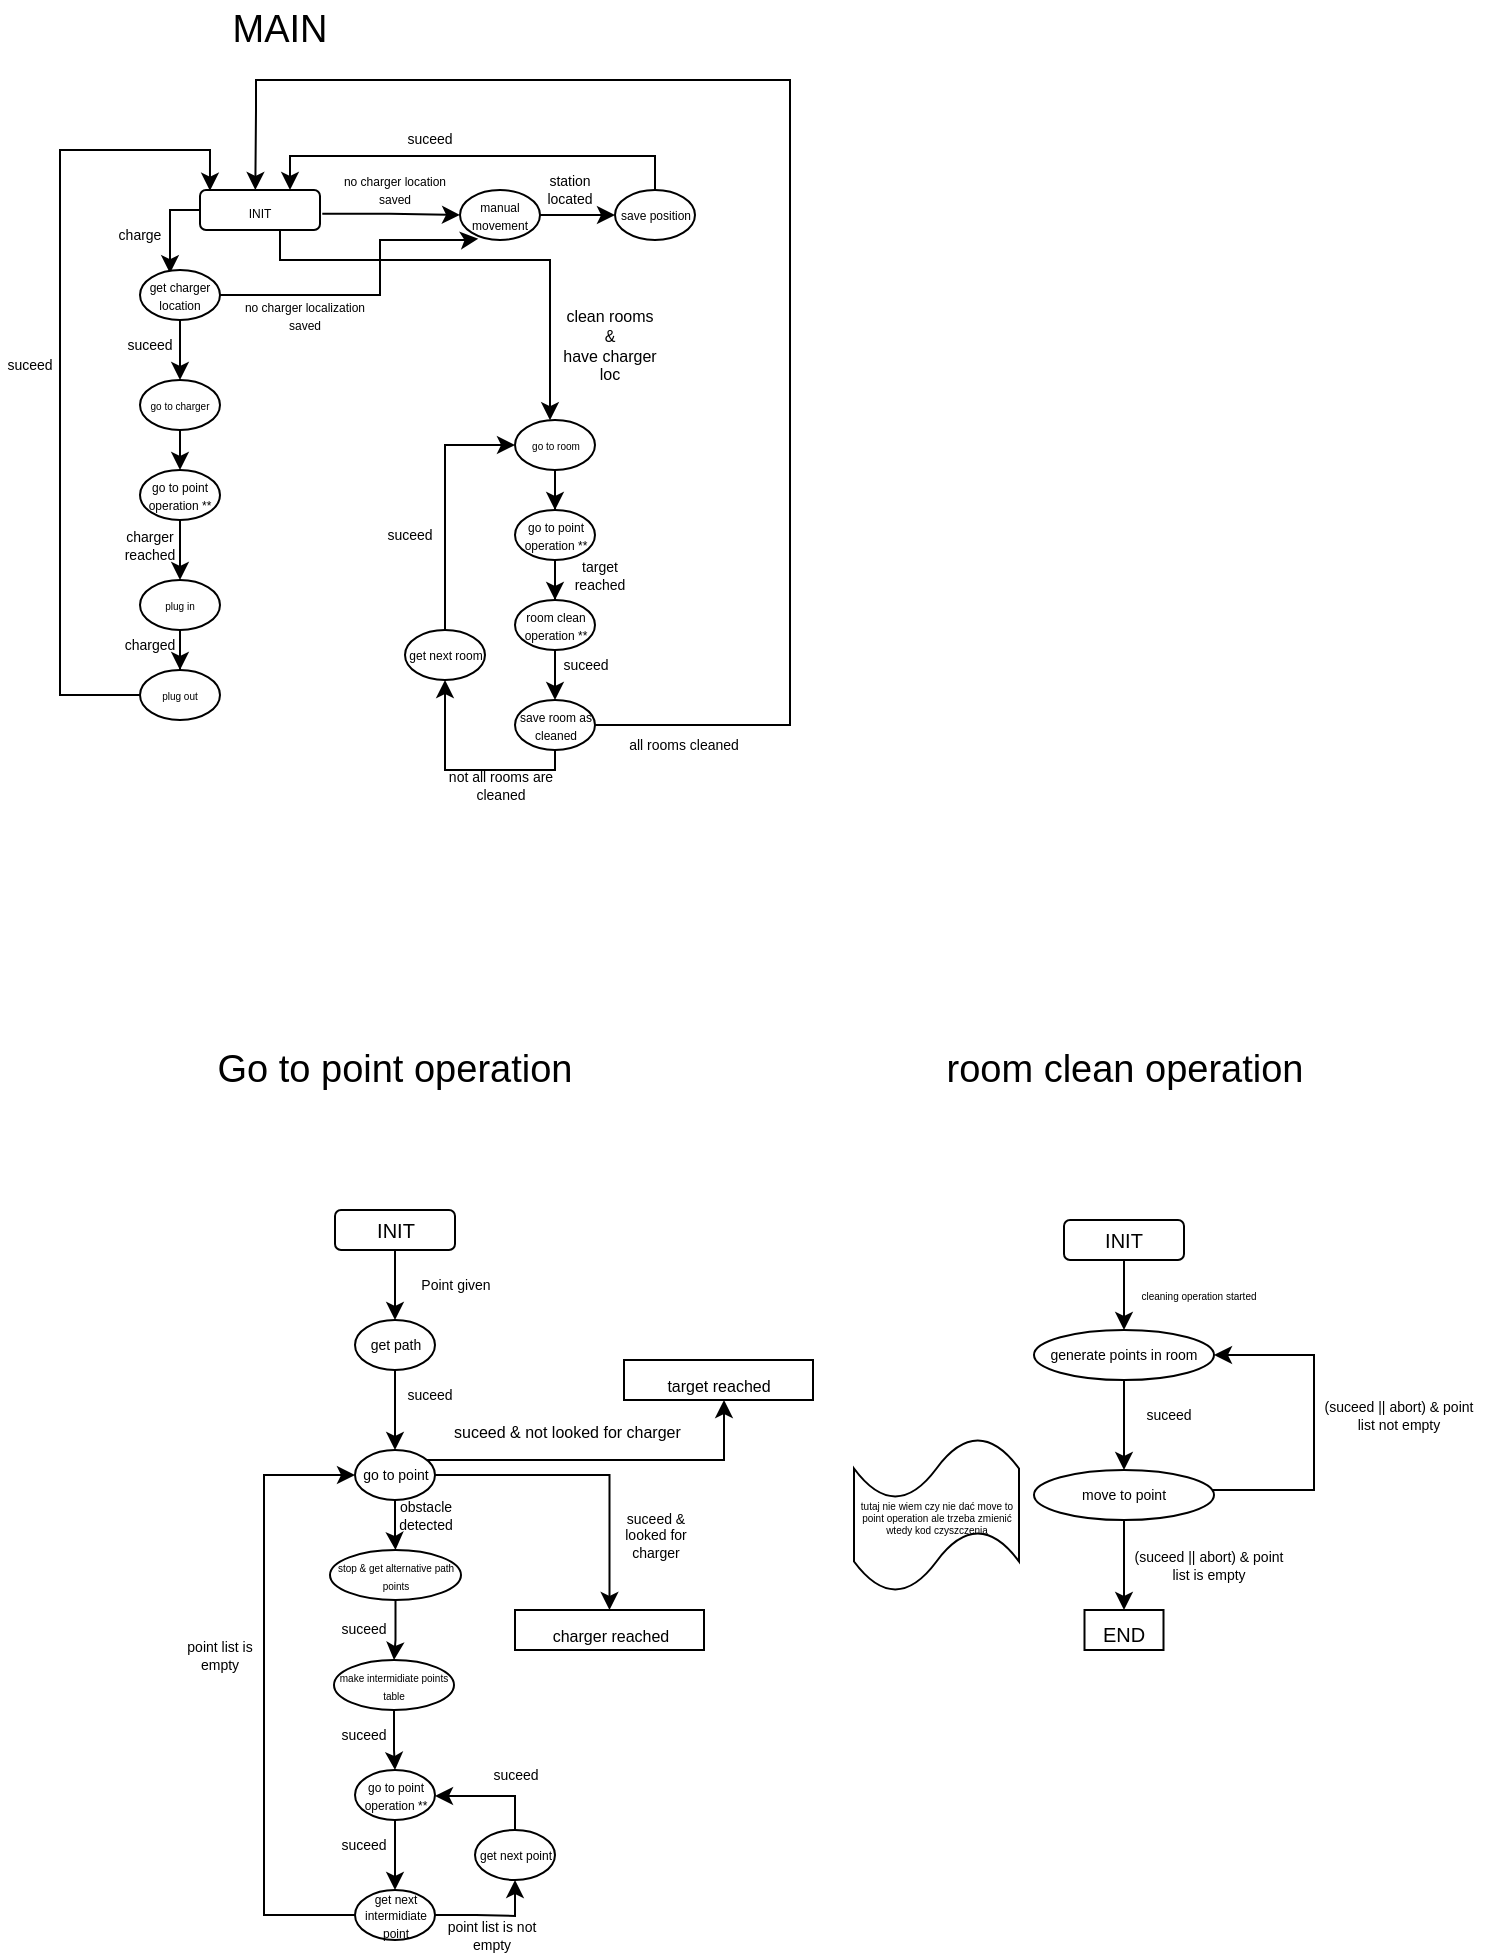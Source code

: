 <mxfile version="19.0.0" type="github">
  <diagram id="uxtKMf21eRbsi_KwySVA" name="Page-1">
    <mxGraphModel dx="395" dy="228" grid="1" gridSize="5" guides="1" tooltips="1" connect="1" arrows="1" fold="1" page="1" pageScale="1" pageWidth="827" pageHeight="1169" math="0" shadow="0">
      <root>
        <mxCell id="0" />
        <mxCell id="1" parent="0" />
        <mxCell id="Do-2jzCsswZucwtNu8jR-17" style="edgeStyle=orthogonalEdgeStyle;rounded=0;orthogonalLoop=1;jettySize=auto;html=1;entryX=0.375;entryY=0.064;entryDx=0;entryDy=0;fontSize=7;entryPerimeter=0;" parent="1" source="Do-2jzCsswZucwtNu8jR-1" target="Do-2jzCsswZucwtNu8jR-3" edge="1">
          <mxGeometry relative="1" as="geometry">
            <Array as="points">
              <mxPoint x="103" y="115" />
            </Array>
          </mxGeometry>
        </mxCell>
        <mxCell id="Do-2jzCsswZucwtNu8jR-24" style="edgeStyle=orthogonalEdgeStyle;rounded=0;orthogonalLoop=1;jettySize=auto;html=1;fontSize=5;exitX=1.019;exitY=0.594;exitDx=0;exitDy=0;exitPerimeter=0;" parent="1" source="Do-2jzCsswZucwtNu8jR-1" target="Do-2jzCsswZucwtNu8jR-9" edge="1">
          <mxGeometry relative="1" as="geometry">
            <mxPoint x="225.5" y="117.5" as="sourcePoint" />
          </mxGeometry>
        </mxCell>
        <mxCell id="Do-2jzCsswZucwtNu8jR-28" style="edgeStyle=orthogonalEdgeStyle;rounded=0;orthogonalLoop=1;jettySize=auto;html=1;fontSize=5;" parent="1" source="Do-2jzCsswZucwtNu8jR-1" target="Do-2jzCsswZucwtNu8jR-14" edge="1">
          <mxGeometry relative="1" as="geometry">
            <Array as="points">
              <mxPoint x="158" y="140" />
              <mxPoint x="293" y="140" />
            </Array>
          </mxGeometry>
        </mxCell>
        <mxCell id="Do-2jzCsswZucwtNu8jR-1" value="&lt;font style=&quot;font-size: 6px;&quot;&gt;INIT&lt;/font&gt;" style="rounded=1;whiteSpace=wrap;html=1;" parent="1" vertex="1">
          <mxGeometry x="118" y="105" width="60" height="20" as="geometry" />
        </mxCell>
        <mxCell id="Do-2jzCsswZucwtNu8jR-19" style="edgeStyle=orthogonalEdgeStyle;rounded=0;orthogonalLoop=1;jettySize=auto;html=1;fontSize=5;" parent="1" source="Do-2jzCsswZucwtNu8jR-3" target="Do-2jzCsswZucwtNu8jR-7" edge="1">
          <mxGeometry relative="1" as="geometry">
            <Array as="points">
              <mxPoint x="108" y="180" />
              <mxPoint x="108" y="180" />
            </Array>
          </mxGeometry>
        </mxCell>
        <mxCell id="MTLXHmxA1OsBjIj6GVYz-12" style="edgeStyle=orthogonalEdgeStyle;rounded=0;orthogonalLoop=1;jettySize=auto;html=1;entryX=0.229;entryY=0.976;entryDx=0;entryDy=0;entryPerimeter=0;fontSize=6;" parent="1" source="Do-2jzCsswZucwtNu8jR-3" target="Do-2jzCsswZucwtNu8jR-9" edge="1">
          <mxGeometry relative="1" as="geometry">
            <Array as="points">
              <mxPoint x="208" y="158" />
              <mxPoint x="208" y="130" />
              <mxPoint x="251" y="130" />
            </Array>
          </mxGeometry>
        </mxCell>
        <mxCell id="Do-2jzCsswZucwtNu8jR-3" value="&lt;font style=&quot;font-size: 6px;&quot;&gt;get charger location&lt;br&gt;&lt;/font&gt;" style="ellipse;whiteSpace=wrap;html=1;fontSize=7;" parent="1" vertex="1">
          <mxGeometry x="88" y="145" width="40" height="25" as="geometry" />
        </mxCell>
        <mxCell id="Do-2jzCsswZucwtNu8jR-23" style="edgeStyle=orthogonalEdgeStyle;rounded=0;orthogonalLoop=1;jettySize=auto;html=1;entryX=0.083;entryY=0.017;entryDx=0;entryDy=0;fontSize=5;entryPerimeter=0;" parent="1" source="Do-2jzCsswZucwtNu8jR-4" target="Do-2jzCsswZucwtNu8jR-1" edge="1">
          <mxGeometry relative="1" as="geometry">
            <Array as="points">
              <mxPoint x="48" y="358" />
              <mxPoint x="48" y="85" />
              <mxPoint x="123" y="85" />
            </Array>
          </mxGeometry>
        </mxCell>
        <mxCell id="Do-2jzCsswZucwtNu8jR-4" value="&lt;font style=&quot;font-size: 5px;&quot;&gt;plug out&lt;/font&gt;" style="ellipse;whiteSpace=wrap;html=1;fontSize=7;" parent="1" vertex="1">
          <mxGeometry x="88" y="345" width="40" height="25" as="geometry" />
        </mxCell>
        <mxCell id="Do-2jzCsswZucwtNu8jR-22" style="edgeStyle=orthogonalEdgeStyle;rounded=0;orthogonalLoop=1;jettySize=auto;html=1;entryX=0.5;entryY=0;entryDx=0;entryDy=0;fontSize=5;" parent="1" source="Do-2jzCsswZucwtNu8jR-5" target="Do-2jzCsswZucwtNu8jR-4" edge="1">
          <mxGeometry relative="1" as="geometry" />
        </mxCell>
        <mxCell id="Do-2jzCsswZucwtNu8jR-5" value="&lt;font style=&quot;font-size: 5px;&quot;&gt;plug in&lt;/font&gt;" style="ellipse;whiteSpace=wrap;html=1;fontSize=7;" parent="1" vertex="1">
          <mxGeometry x="88" y="300" width="40" height="25" as="geometry" />
        </mxCell>
        <mxCell id="Do-2jzCsswZucwtNu8jR-21" style="edgeStyle=orthogonalEdgeStyle;rounded=0;orthogonalLoop=1;jettySize=auto;html=1;fontSize=5;" parent="1" source="Do-2jzCsswZucwtNu8jR-6" target="Do-2jzCsswZucwtNu8jR-5" edge="1">
          <mxGeometry relative="1" as="geometry" />
        </mxCell>
        <mxCell id="Do-2jzCsswZucwtNu8jR-6" value="&lt;font style=&quot;font-size: 6px;&quot;&gt;go to point operation **&lt;/font&gt;" style="ellipse;whiteSpace=wrap;html=1;fontSize=7;" parent="1" vertex="1">
          <mxGeometry x="88" y="245" width="40" height="25" as="geometry" />
        </mxCell>
        <mxCell id="Do-2jzCsswZucwtNu8jR-20" style="edgeStyle=orthogonalEdgeStyle;rounded=0;orthogonalLoop=1;jettySize=auto;html=1;fontSize=5;" parent="1" source="Do-2jzCsswZucwtNu8jR-7" target="Do-2jzCsswZucwtNu8jR-6" edge="1">
          <mxGeometry relative="1" as="geometry">
            <Array as="points">
              <mxPoint x="108" y="235" />
              <mxPoint x="108" y="235" />
            </Array>
          </mxGeometry>
        </mxCell>
        <mxCell id="Do-2jzCsswZucwtNu8jR-7" value="&lt;font style=&quot;font-size: 5px;&quot;&gt;go to charger&lt;/font&gt;" style="ellipse;whiteSpace=wrap;html=1;fontSize=7;" parent="1" vertex="1">
          <mxGeometry x="88" y="200" width="40" height="25" as="geometry" />
        </mxCell>
        <mxCell id="Do-2jzCsswZucwtNu8jR-26" style="edgeStyle=orthogonalEdgeStyle;rounded=0;orthogonalLoop=1;jettySize=auto;html=1;fontSize=5;" parent="1" source="Do-2jzCsswZucwtNu8jR-8" target="Do-2jzCsswZucwtNu8jR-1" edge="1">
          <mxGeometry relative="1" as="geometry">
            <Array as="points">
              <mxPoint x="346" y="88" />
              <mxPoint x="163" y="88" />
            </Array>
            <mxPoint x="218" y="107.5" as="targetPoint" />
          </mxGeometry>
        </mxCell>
        <mxCell id="Do-2jzCsswZucwtNu8jR-8" value="&lt;font style=&quot;font-size: 6px;&quot;&gt;save position&lt;/font&gt;" style="ellipse;whiteSpace=wrap;html=1;fontSize=7;" parent="1" vertex="1">
          <mxGeometry x="325.5" y="105" width="40" height="25" as="geometry" />
        </mxCell>
        <mxCell id="Do-2jzCsswZucwtNu8jR-25" style="edgeStyle=orthogonalEdgeStyle;rounded=0;orthogonalLoop=1;jettySize=auto;html=1;entryX=0;entryY=0.5;entryDx=0;entryDy=0;fontSize=5;" parent="1" source="Do-2jzCsswZucwtNu8jR-9" target="Do-2jzCsswZucwtNu8jR-8" edge="1">
          <mxGeometry relative="1" as="geometry">
            <Array as="points">
              <mxPoint x="310.5" y="117.5" />
              <mxPoint x="310.5" y="117.5" />
            </Array>
          </mxGeometry>
        </mxCell>
        <mxCell id="Do-2jzCsswZucwtNu8jR-9" value="&lt;font style=&quot;font-size: 6px;&quot;&gt;manual movement&lt;/font&gt;" style="ellipse;whiteSpace=wrap;html=1;fontSize=7;" parent="1" vertex="1">
          <mxGeometry x="248" y="105" width="40" height="25" as="geometry" />
        </mxCell>
        <mxCell id="Do-2jzCsswZucwtNu8jR-33" style="edgeStyle=orthogonalEdgeStyle;rounded=0;orthogonalLoop=1;jettySize=auto;html=1;entryX=0;entryY=0.5;entryDx=0;entryDy=0;fontSize=5;" parent="1" source="Do-2jzCsswZucwtNu8jR-10" target="Do-2jzCsswZucwtNu8jR-14" edge="1">
          <mxGeometry relative="1" as="geometry">
            <Array as="points">
              <mxPoint x="240.5" y="233" />
            </Array>
          </mxGeometry>
        </mxCell>
        <mxCell id="Do-2jzCsswZucwtNu8jR-10" value="&lt;font style=&quot;font-size: 6px;&quot;&gt;get next room&lt;/font&gt;" style="ellipse;whiteSpace=wrap;html=1;fontSize=7;" parent="1" vertex="1">
          <mxGeometry x="220.5" y="325" width="40" height="25" as="geometry" />
        </mxCell>
        <mxCell id="Do-2jzCsswZucwtNu8jR-32" style="edgeStyle=orthogonalEdgeStyle;rounded=0;orthogonalLoop=1;jettySize=auto;html=1;fontSize=5;" parent="1" source="Do-2jzCsswZucwtNu8jR-11" target="Do-2jzCsswZucwtNu8jR-10" edge="1">
          <mxGeometry relative="1" as="geometry">
            <Array as="points">
              <mxPoint x="295.5" y="395" />
              <mxPoint x="240.5" y="395" />
            </Array>
          </mxGeometry>
        </mxCell>
        <mxCell id="MTLXHmxA1OsBjIj6GVYz-20" style="edgeStyle=orthogonalEdgeStyle;rounded=0;orthogonalLoop=1;jettySize=auto;html=1;fontSize=5;entryX=0.461;entryY=0;entryDx=0;entryDy=0;entryPerimeter=0;" parent="1" source="Do-2jzCsswZucwtNu8jR-11" target="Do-2jzCsswZucwtNu8jR-1" edge="1">
          <mxGeometry relative="1" as="geometry">
            <mxPoint x="198" y="65" as="targetPoint" />
            <Array as="points">
              <mxPoint x="413" y="373" />
              <mxPoint x="413" y="50" />
              <mxPoint x="146" y="50" />
              <mxPoint x="146" y="65" />
            </Array>
          </mxGeometry>
        </mxCell>
        <mxCell id="Do-2jzCsswZucwtNu8jR-11" value="&lt;font style=&quot;font-size: 6px;&quot;&gt;save room as cleaned&lt;/font&gt;" style="ellipse;whiteSpace=wrap;html=1;fontSize=7;" parent="1" vertex="1">
          <mxGeometry x="275.5" y="360" width="40" height="25" as="geometry" />
        </mxCell>
        <mxCell id="Do-2jzCsswZucwtNu8jR-31" style="edgeStyle=orthogonalEdgeStyle;rounded=0;orthogonalLoop=1;jettySize=auto;html=1;entryX=0.5;entryY=0;entryDx=0;entryDy=0;fontSize=5;" parent="1" source="Do-2jzCsswZucwtNu8jR-12" target="Do-2jzCsswZucwtNu8jR-11" edge="1">
          <mxGeometry relative="1" as="geometry" />
        </mxCell>
        <mxCell id="Do-2jzCsswZucwtNu8jR-12" value="&lt;font style=&quot;font-size: 6px;&quot;&gt;room clean operation **&lt;/font&gt;" style="ellipse;whiteSpace=wrap;html=1;fontSize=7;" parent="1" vertex="1">
          <mxGeometry x="275.5" y="310" width="40" height="25" as="geometry" />
        </mxCell>
        <mxCell id="Do-2jzCsswZucwtNu8jR-30" style="edgeStyle=orthogonalEdgeStyle;rounded=0;orthogonalLoop=1;jettySize=auto;html=1;entryX=0.5;entryY=0;entryDx=0;entryDy=0;fontSize=5;" parent="1" source="Do-2jzCsswZucwtNu8jR-13" target="Do-2jzCsswZucwtNu8jR-12" edge="1">
          <mxGeometry relative="1" as="geometry" />
        </mxCell>
        <mxCell id="Do-2jzCsswZucwtNu8jR-13" value="&lt;font style=&quot;font-size: 6px;&quot;&gt;go to point operation **&lt;/font&gt;" style="ellipse;whiteSpace=wrap;html=1;fontSize=7;" parent="1" vertex="1">
          <mxGeometry x="275.5" y="265" width="40" height="25" as="geometry" />
        </mxCell>
        <mxCell id="Do-2jzCsswZucwtNu8jR-29" style="edgeStyle=orthogonalEdgeStyle;rounded=0;orthogonalLoop=1;jettySize=auto;html=1;fontSize=5;" parent="1" source="Do-2jzCsswZucwtNu8jR-14" target="Do-2jzCsswZucwtNu8jR-13" edge="1">
          <mxGeometry relative="1" as="geometry" />
        </mxCell>
        <mxCell id="Do-2jzCsswZucwtNu8jR-14" value="&lt;font style=&quot;font-size: 5px;&quot;&gt;go to room&lt;/font&gt;" style="ellipse;whiteSpace=wrap;html=1;fontSize=7;" parent="1" vertex="1">
          <mxGeometry x="275.5" y="220" width="40" height="25" as="geometry" />
        </mxCell>
        <mxCell id="Do-2jzCsswZucwtNu8jR-18" value="charge" style="text;html=1;strokeColor=none;fillColor=none;align=center;verticalAlign=middle;whiteSpace=wrap;rounded=0;fontSize=7;" parent="1" vertex="1">
          <mxGeometry x="73" y="120" width="30" height="15" as="geometry" />
        </mxCell>
        <mxCell id="MTLXHmxA1OsBjIj6GVYz-3" value="&lt;font style=&quot;font-size: 19px;&quot;&gt;MAIN&lt;/font&gt;" style="text;html=1;strokeColor=none;fillColor=none;align=center;verticalAlign=middle;whiteSpace=wrap;rounded=0;fontSize=6;" parent="1" vertex="1">
          <mxGeometry x="128" y="10" width="60" height="30" as="geometry" />
        </mxCell>
        <mxCell id="MTLXHmxA1OsBjIj6GVYz-4" value="suceed" style="text;html=1;strokeColor=none;fillColor=none;align=center;verticalAlign=middle;whiteSpace=wrap;rounded=0;fontSize=7;" parent="1" vertex="1">
          <mxGeometry x="18" y="185" width="30" height="15" as="geometry" />
        </mxCell>
        <mxCell id="MTLXHmxA1OsBjIj6GVYz-5" value="suceed" style="text;html=1;strokeColor=none;fillColor=none;align=center;verticalAlign=middle;whiteSpace=wrap;rounded=0;fontSize=7;" parent="1" vertex="1">
          <mxGeometry x="78" y="175" width="30" height="15" as="geometry" />
        </mxCell>
        <mxCell id="MTLXHmxA1OsBjIj6GVYz-7" value="charger reached" style="text;html=1;strokeColor=none;fillColor=none;align=center;verticalAlign=middle;whiteSpace=wrap;rounded=0;fontSize=7;" parent="1" vertex="1">
          <mxGeometry x="78" y="275" width="30" height="15" as="geometry" />
        </mxCell>
        <mxCell id="MTLXHmxA1OsBjIj6GVYz-8" value="charged" style="text;html=1;strokeColor=none;fillColor=none;align=center;verticalAlign=middle;whiteSpace=wrap;rounded=0;fontSize=7;" parent="1" vertex="1">
          <mxGeometry x="78" y="325" width="30" height="15" as="geometry" />
        </mxCell>
        <mxCell id="MTLXHmxA1OsBjIj6GVYz-9" value="&lt;font style=&quot;font-size: 6px;&quot;&gt;no charger location saved&lt;/font&gt;" style="text;html=1;strokeColor=none;fillColor=none;align=center;verticalAlign=middle;whiteSpace=wrap;rounded=0;fontSize=7;" parent="1" vertex="1">
          <mxGeometry x="183" y="97.5" width="65" height="15" as="geometry" />
        </mxCell>
        <mxCell id="MTLXHmxA1OsBjIj6GVYz-10" value="station located" style="text;html=1;strokeColor=none;fillColor=none;align=center;verticalAlign=middle;whiteSpace=wrap;rounded=0;fontSize=7;" parent="1" vertex="1">
          <mxGeometry x="288" y="97.5" width="30" height="15" as="geometry" />
        </mxCell>
        <mxCell id="MTLXHmxA1OsBjIj6GVYz-11" value="suceed" style="text;html=1;strokeColor=none;fillColor=none;align=center;verticalAlign=middle;whiteSpace=wrap;rounded=0;fontSize=7;" parent="1" vertex="1">
          <mxGeometry x="218" y="70" width="30" height="20" as="geometry" />
        </mxCell>
        <mxCell id="MTLXHmxA1OsBjIj6GVYz-13" value="&lt;font style=&quot;font-size: 6px;&quot;&gt;no charger localization saved&lt;/font&gt;" style="text;html=1;strokeColor=none;fillColor=none;align=center;verticalAlign=middle;whiteSpace=wrap;rounded=0;fontSize=7;" parent="1" vertex="1">
          <mxGeometry x="138" y="160" width="65" height="15" as="geometry" />
        </mxCell>
        <mxCell id="MTLXHmxA1OsBjIj6GVYz-14" value="&lt;div style=&quot;font-size: 8px;&quot;&gt;&lt;font style=&quot;font-size: 8px;&quot;&gt;clean rooms &lt;br&gt;&lt;/font&gt;&lt;/div&gt;&lt;div style=&quot;font-size: 8px;&quot;&gt;&lt;font style=&quot;font-size: 8px;&quot;&gt;&amp;amp; &lt;br&gt;&lt;/font&gt;&lt;/div&gt;&lt;div style=&quot;font-size: 8px;&quot;&gt;&lt;font style=&quot;font-size: 8px;&quot;&gt;have charger loc&lt;/font&gt;&lt;/div&gt;" style="text;html=1;strokeColor=none;fillColor=none;align=center;verticalAlign=middle;whiteSpace=wrap;rounded=0;fontSize=7;" parent="1" vertex="1">
          <mxGeometry x="293" y="175" width="60" height="15" as="geometry" />
        </mxCell>
        <mxCell id="MTLXHmxA1OsBjIj6GVYz-16" value="target reached" style="text;html=1;strokeColor=none;fillColor=none;align=center;verticalAlign=middle;whiteSpace=wrap;rounded=0;fontSize=7;" parent="1" vertex="1">
          <mxGeometry x="303" y="290" width="30" height="15" as="geometry" />
        </mxCell>
        <mxCell id="MTLXHmxA1OsBjIj6GVYz-17" value="suceed" style="text;html=1;strokeColor=none;fillColor=none;align=center;verticalAlign=middle;whiteSpace=wrap;rounded=0;fontSize=7;" parent="1" vertex="1">
          <mxGeometry x="295.5" y="335" width="30" height="15" as="geometry" />
        </mxCell>
        <mxCell id="MTLXHmxA1OsBjIj6GVYz-18" value="not all rooms are cleaned" style="text;html=1;strokeColor=none;fillColor=none;align=center;verticalAlign=middle;whiteSpace=wrap;rounded=0;fontSize=7;" parent="1" vertex="1">
          <mxGeometry x="235.5" y="395" width="65" height="15" as="geometry" />
        </mxCell>
        <mxCell id="MTLXHmxA1OsBjIj6GVYz-19" value="suceed" style="text;html=1;strokeColor=none;fillColor=none;align=center;verticalAlign=middle;whiteSpace=wrap;rounded=0;fontSize=7;" parent="1" vertex="1">
          <mxGeometry x="208" y="270" width="30" height="15" as="geometry" />
        </mxCell>
        <mxCell id="MTLXHmxA1OsBjIj6GVYz-21" value="all rooms cleaned" style="text;html=1;strokeColor=none;fillColor=none;align=center;verticalAlign=middle;whiteSpace=wrap;rounded=0;fontSize=7;" parent="1" vertex="1">
          <mxGeometry x="325.5" y="375" width="67.5" height="15" as="geometry" />
        </mxCell>
        <mxCell id="MTLXHmxA1OsBjIj6GVYz-23" value="&lt;font style=&quot;font-size: 19px;&quot;&gt;Go to point operation&lt;/font&gt;" style="text;html=1;strokeColor=none;fillColor=none;align=center;verticalAlign=middle;whiteSpace=wrap;rounded=0;fontSize=6;" parent="1" vertex="1">
          <mxGeometry x="98" y="530" width="235" height="30" as="geometry" />
        </mxCell>
        <mxCell id="MTLXHmxA1OsBjIj6GVYz-27" style="edgeStyle=orthogonalEdgeStyle;rounded=0;orthogonalLoop=1;jettySize=auto;html=1;fontSize=19;" parent="1" source="MTLXHmxA1OsBjIj6GVYz-24" target="MTLXHmxA1OsBjIj6GVYz-25" edge="1">
          <mxGeometry relative="1" as="geometry" />
        </mxCell>
        <mxCell id="MTLXHmxA1OsBjIj6GVYz-24" value="&lt;font style=&quot;font-size: 10px;&quot;&gt;INIT&lt;/font&gt;" style="rounded=1;whiteSpace=wrap;html=1;" parent="1" vertex="1">
          <mxGeometry x="185.5" y="615" width="60" height="20" as="geometry" />
        </mxCell>
        <mxCell id="MTLXHmxA1OsBjIj6GVYz-31" style="edgeStyle=orthogonalEdgeStyle;rounded=0;orthogonalLoop=1;jettySize=auto;html=1;fontSize=10;" parent="1" source="MTLXHmxA1OsBjIj6GVYz-25" target="MTLXHmxA1OsBjIj6GVYz-28" edge="1">
          <mxGeometry relative="1" as="geometry" />
        </mxCell>
        <mxCell id="MTLXHmxA1OsBjIj6GVYz-25" value="get path" style="ellipse;whiteSpace=wrap;html=1;fontSize=7;" parent="1" vertex="1">
          <mxGeometry x="195.5" y="670" width="40" height="25" as="geometry" />
        </mxCell>
        <mxCell id="MTLXHmxA1OsBjIj6GVYz-26" value="Point given" style="text;html=1;strokeColor=none;fillColor=none;align=center;verticalAlign=middle;whiteSpace=wrap;rounded=0;fontSize=7;" parent="1" vertex="1">
          <mxGeometry x="220.5" y="645" width="49.5" height="15" as="geometry" />
        </mxCell>
        <mxCell id="MTLXHmxA1OsBjIj6GVYz-33" style="edgeStyle=orthogonalEdgeStyle;rounded=0;orthogonalLoop=1;jettySize=auto;html=1;fontSize=10;" parent="1" source="MTLXHmxA1OsBjIj6GVYz-28" target="MTLXHmxA1OsBjIj6GVYz-30" edge="1">
          <mxGeometry relative="1" as="geometry" />
        </mxCell>
        <mxCell id="MTLXHmxA1OsBjIj6GVYz-39" style="edgeStyle=orthogonalEdgeStyle;rounded=0;orthogonalLoop=1;jettySize=auto;html=1;fontSize=5;" parent="1" source="MTLXHmxA1OsBjIj6GVYz-28" target="MTLXHmxA1OsBjIj6GVYz-35" edge="1">
          <mxGeometry relative="1" as="geometry" />
        </mxCell>
        <mxCell id="tLh-aIWEUcU_Bz9dCP1N-2" style="edgeStyle=orthogonalEdgeStyle;rounded=0;orthogonalLoop=1;jettySize=auto;html=1;fontSize=8;" edge="1" parent="1" source="MTLXHmxA1OsBjIj6GVYz-28" target="tLh-aIWEUcU_Bz9dCP1N-1">
          <mxGeometry relative="1" as="geometry">
            <Array as="points">
              <mxPoint x="380" y="740" />
            </Array>
          </mxGeometry>
        </mxCell>
        <mxCell id="MTLXHmxA1OsBjIj6GVYz-28" value="go to point" style="ellipse;whiteSpace=wrap;html=1;fontSize=7;" parent="1" vertex="1">
          <mxGeometry x="195.5" y="735" width="40" height="25" as="geometry" />
        </mxCell>
        <mxCell id="MTLXHmxA1OsBjIj6GVYz-30" value="&lt;font style=&quot;font-size: 8px;&quot;&gt;&lt;font style=&quot;font-size: 8px;&quot;&gt;charger reached&lt;/font&gt;&lt;br&gt;&lt;/font&gt;" style="rounded=0;whiteSpace=wrap;html=1;fontSize=19;" parent="1" vertex="1">
          <mxGeometry x="275.5" y="815" width="94.5" height="20" as="geometry" />
        </mxCell>
        <mxCell id="MTLXHmxA1OsBjIj6GVYz-32" value="suceed" style="text;html=1;strokeColor=none;fillColor=none;align=center;verticalAlign=middle;whiteSpace=wrap;rounded=0;fontSize=7;" parent="1" vertex="1">
          <mxGeometry x="208" y="700" width="49.5" height="15" as="geometry" />
        </mxCell>
        <mxCell id="MTLXHmxA1OsBjIj6GVYz-34" value="suceed &amp;amp; looked for charger " style="text;html=1;strokeColor=none;fillColor=none;align=center;verticalAlign=middle;whiteSpace=wrap;rounded=0;fontSize=7;" parent="1" vertex="1">
          <mxGeometry x="320.75" y="770" width="49.5" height="15" as="geometry" />
        </mxCell>
        <mxCell id="MTLXHmxA1OsBjIj6GVYz-40" style="edgeStyle=orthogonalEdgeStyle;rounded=0;orthogonalLoop=1;jettySize=auto;html=1;entryX=0.5;entryY=0;entryDx=0;entryDy=0;fontSize=5;" parent="1" source="MTLXHmxA1OsBjIj6GVYz-35" target="MTLXHmxA1OsBjIj6GVYz-36" edge="1">
          <mxGeometry relative="1" as="geometry" />
        </mxCell>
        <mxCell id="MTLXHmxA1OsBjIj6GVYz-35" value="&lt;font style=&quot;font-size: 5px;&quot;&gt;stop &amp;amp; get alternative path points&lt;/font&gt;" style="ellipse;whiteSpace=wrap;html=1;fontSize=7;" parent="1" vertex="1">
          <mxGeometry x="183" y="785" width="65.5" height="25" as="geometry" />
        </mxCell>
        <mxCell id="MTLXHmxA1OsBjIj6GVYz-41" style="edgeStyle=orthogonalEdgeStyle;rounded=0;orthogonalLoop=1;jettySize=auto;html=1;entryX=0.5;entryY=0;entryDx=0;entryDy=0;fontSize=5;" parent="1" source="MTLXHmxA1OsBjIj6GVYz-36" target="MTLXHmxA1OsBjIj6GVYz-37" edge="1">
          <mxGeometry relative="1" as="geometry" />
        </mxCell>
        <mxCell id="MTLXHmxA1OsBjIj6GVYz-36" value="&lt;font style=&quot;font-size: 5px;&quot;&gt;make intermidiate points table&lt;/font&gt;" style="ellipse;whiteSpace=wrap;html=1;fontSize=7;" parent="1" vertex="1">
          <mxGeometry x="185" y="840" width="60" height="25" as="geometry" />
        </mxCell>
        <mxCell id="MTLXHmxA1OsBjIj6GVYz-42" style="edgeStyle=orthogonalEdgeStyle;rounded=0;orthogonalLoop=1;jettySize=auto;html=1;entryX=0.5;entryY=0;entryDx=0;entryDy=0;fontSize=5;" parent="1" source="MTLXHmxA1OsBjIj6GVYz-37" target="MTLXHmxA1OsBjIj6GVYz-38" edge="1">
          <mxGeometry relative="1" as="geometry" />
        </mxCell>
        <mxCell id="MTLXHmxA1OsBjIj6GVYz-37" value="&lt;font style=&quot;font-size: 6px;&quot;&gt;go to point operation **&lt;/font&gt;" style="ellipse;whiteSpace=wrap;html=1;fontSize=7;" parent="1" vertex="1">
          <mxGeometry x="195.5" y="895" width="40" height="25" as="geometry" />
        </mxCell>
        <mxCell id="MTLXHmxA1OsBjIj6GVYz-44" style="edgeStyle=orthogonalEdgeStyle;rounded=0;orthogonalLoop=1;jettySize=auto;html=1;entryX=0.5;entryY=1;entryDx=0;entryDy=0;fontSize=6;" parent="1" source="MTLXHmxA1OsBjIj6GVYz-38" target="MTLXHmxA1OsBjIj6GVYz-43" edge="1">
          <mxGeometry relative="1" as="geometry">
            <Array as="points">
              <mxPoint x="256" y="968" />
              <mxPoint x="276" y="968" />
            </Array>
          </mxGeometry>
        </mxCell>
        <mxCell id="MTLXHmxA1OsBjIj6GVYz-46" style="edgeStyle=orthogonalEdgeStyle;rounded=0;orthogonalLoop=1;jettySize=auto;html=1;entryX=0;entryY=0.5;entryDx=0;entryDy=0;fontSize=6;" parent="1" source="MTLXHmxA1OsBjIj6GVYz-38" target="MTLXHmxA1OsBjIj6GVYz-28" edge="1">
          <mxGeometry relative="1" as="geometry">
            <Array as="points">
              <mxPoint x="150" y="967.5" />
              <mxPoint x="150" y="748" />
            </Array>
          </mxGeometry>
        </mxCell>
        <mxCell id="MTLXHmxA1OsBjIj6GVYz-38" value="&lt;font style=&quot;font-size: 6px;&quot;&gt;get next intermidiate point&lt;/font&gt;" style="ellipse;whiteSpace=wrap;html=1;fontSize=7;" parent="1" vertex="1">
          <mxGeometry x="195.5" y="955" width="40" height="25" as="geometry" />
        </mxCell>
        <mxCell id="MTLXHmxA1OsBjIj6GVYz-45" style="edgeStyle=orthogonalEdgeStyle;rounded=0;orthogonalLoop=1;jettySize=auto;html=1;entryX=1;entryY=0.5;entryDx=0;entryDy=0;fontSize=6;" parent="1" source="MTLXHmxA1OsBjIj6GVYz-43" target="MTLXHmxA1OsBjIj6GVYz-37" edge="1">
          <mxGeometry relative="1" as="geometry">
            <Array as="points">
              <mxPoint x="276" y="908" />
              <mxPoint x="236" y="908" />
            </Array>
          </mxGeometry>
        </mxCell>
        <mxCell id="MTLXHmxA1OsBjIj6GVYz-43" value="&lt;font style=&quot;font-size: 6px;&quot;&gt;get next point&lt;/font&gt;" style="ellipse;whiteSpace=wrap;html=1;fontSize=7;" parent="1" vertex="1">
          <mxGeometry x="255.5" y="925" width="40" height="25" as="geometry" />
        </mxCell>
        <mxCell id="MTLXHmxA1OsBjIj6GVYz-47" value="suceed" style="text;html=1;strokeColor=none;fillColor=none;align=center;verticalAlign=middle;whiteSpace=wrap;rounded=0;fontSize=7;" parent="1" vertex="1">
          <mxGeometry x="175" y="870" width="49.5" height="15" as="geometry" />
        </mxCell>
        <mxCell id="MTLXHmxA1OsBjIj6GVYz-48" value="suceed" style="text;html=1;strokeColor=none;fillColor=none;align=center;verticalAlign=middle;whiteSpace=wrap;rounded=0;fontSize=7;" parent="1" vertex="1">
          <mxGeometry x="175" y="817.5" width="49.5" height="15" as="geometry" />
        </mxCell>
        <mxCell id="MTLXHmxA1OsBjIj6GVYz-49" value="suceed" style="text;html=1;strokeColor=none;fillColor=none;align=center;verticalAlign=middle;whiteSpace=wrap;rounded=0;fontSize=7;" parent="1" vertex="1">
          <mxGeometry x="175" y="925" width="49.5" height="15" as="geometry" />
        </mxCell>
        <mxCell id="MTLXHmxA1OsBjIj6GVYz-50" value="point list is empty" style="text;html=1;strokeColor=none;fillColor=none;align=center;verticalAlign=middle;whiteSpace=wrap;rounded=0;fontSize=7;" parent="1" vertex="1">
          <mxGeometry x="103" y="830" width="49.5" height="15" as="geometry" />
        </mxCell>
        <mxCell id="MTLXHmxA1OsBjIj6GVYz-51" value="point list is not empty" style="text;html=1;strokeColor=none;fillColor=none;align=center;verticalAlign=middle;whiteSpace=wrap;rounded=0;fontSize=7;" parent="1" vertex="1">
          <mxGeometry x="238.5" y="970" width="49.5" height="15" as="geometry" />
        </mxCell>
        <mxCell id="MTLXHmxA1OsBjIj6GVYz-52" value="suceed" style="text;html=1;strokeColor=none;fillColor=none;align=center;verticalAlign=middle;whiteSpace=wrap;rounded=0;fontSize=7;" parent="1" vertex="1">
          <mxGeometry x="250.75" y="890" width="49.5" height="15" as="geometry" />
        </mxCell>
        <mxCell id="MTLXHmxA1OsBjIj6GVYz-53" value="obstacle detected" style="text;html=1;strokeColor=none;fillColor=none;align=center;verticalAlign=middle;whiteSpace=wrap;rounded=0;fontSize=7;" parent="1" vertex="1">
          <mxGeometry x="206" y="760" width="49.5" height="15" as="geometry" />
        </mxCell>
        <mxCell id="MTLXHmxA1OsBjIj6GVYz-54" value="&lt;font style=&quot;font-size: 19px;&quot;&gt;room clean operation&lt;/font&gt;" style="text;html=1;strokeColor=none;fillColor=none;align=center;verticalAlign=middle;whiteSpace=wrap;rounded=0;fontSize=6;" parent="1" vertex="1">
          <mxGeometry x="462.5" y="530" width="235" height="30" as="geometry" />
        </mxCell>
        <mxCell id="MTLXHmxA1OsBjIj6GVYz-58" style="edgeStyle=orthogonalEdgeStyle;rounded=0;orthogonalLoop=1;jettySize=auto;html=1;fontSize=19;" parent="1" source="MTLXHmxA1OsBjIj6GVYz-55" target="MTLXHmxA1OsBjIj6GVYz-56" edge="1">
          <mxGeometry relative="1" as="geometry" />
        </mxCell>
        <mxCell id="MTLXHmxA1OsBjIj6GVYz-55" value="&lt;font style=&quot;font-size: 10px;&quot;&gt;INIT&lt;/font&gt;" style="rounded=1;whiteSpace=wrap;html=1;" parent="1" vertex="1">
          <mxGeometry x="550" y="620" width="60" height="20" as="geometry" />
        </mxCell>
        <mxCell id="MTLXHmxA1OsBjIj6GVYz-60" style="edgeStyle=orthogonalEdgeStyle;rounded=0;orthogonalLoop=1;jettySize=auto;html=1;entryX=0.5;entryY=0;entryDx=0;entryDy=0;fontSize=5;" parent="1" source="MTLXHmxA1OsBjIj6GVYz-56" target="MTLXHmxA1OsBjIj6GVYz-59" edge="1">
          <mxGeometry relative="1" as="geometry" />
        </mxCell>
        <mxCell id="MTLXHmxA1OsBjIj6GVYz-56" value="generate points in room" style="ellipse;whiteSpace=wrap;html=1;fontSize=7;" parent="1" vertex="1">
          <mxGeometry x="535" y="675" width="90" height="25" as="geometry" />
        </mxCell>
        <mxCell id="MTLXHmxA1OsBjIj6GVYz-57" value="suceed" style="text;html=1;strokeColor=none;fillColor=none;align=center;verticalAlign=middle;whiteSpace=wrap;rounded=0;fontSize=7;" parent="1" vertex="1">
          <mxGeometry x="560" y="710" width="85" height="15" as="geometry" />
        </mxCell>
        <mxCell id="MTLXHmxA1OsBjIj6GVYz-62" style="edgeStyle=orthogonalEdgeStyle;rounded=0;orthogonalLoop=1;jettySize=auto;html=1;entryX=1;entryY=0.5;entryDx=0;entryDy=0;fontSize=5;" parent="1" source="MTLXHmxA1OsBjIj6GVYz-59" target="MTLXHmxA1OsBjIj6GVYz-56" edge="1">
          <mxGeometry relative="1" as="geometry">
            <Array as="points">
              <mxPoint x="675" y="755" />
              <mxPoint x="675" y="688" />
            </Array>
          </mxGeometry>
        </mxCell>
        <mxCell id="MTLXHmxA1OsBjIj6GVYz-64" style="edgeStyle=orthogonalEdgeStyle;rounded=0;orthogonalLoop=1;jettySize=auto;html=1;entryX=0.5;entryY=0;entryDx=0;entryDy=0;fontSize=5;" parent="1" source="MTLXHmxA1OsBjIj6GVYz-59" edge="1">
          <mxGeometry relative="1" as="geometry">
            <mxPoint x="580" y="815" as="targetPoint" />
          </mxGeometry>
        </mxCell>
        <mxCell id="MTLXHmxA1OsBjIj6GVYz-59" value="move to point" style="ellipse;whiteSpace=wrap;html=1;fontSize=7;" parent="1" vertex="1">
          <mxGeometry x="535" y="745" width="90" height="25" as="geometry" />
        </mxCell>
        <mxCell id="MTLXHmxA1OsBjIj6GVYz-61" value="&lt;font style=&quot;font-size: 5px;&quot;&gt;cleaning operation started&lt;/font&gt;" style="text;html=1;strokeColor=none;fillColor=none;align=center;verticalAlign=middle;whiteSpace=wrap;rounded=0;fontSize=7;" parent="1" vertex="1">
          <mxGeometry x="575" y="650" width="85" height="15" as="geometry" />
        </mxCell>
        <mxCell id="MTLXHmxA1OsBjIj6GVYz-65" value="&lt;font style=&quot;font-size: 10px;&quot;&gt;END&lt;/font&gt;" style="rounded=0;whiteSpace=wrap;html=1;fontSize=19;" parent="1" vertex="1">
          <mxGeometry x="560.25" y="815" width="39.5" height="20" as="geometry" />
        </mxCell>
        <mxCell id="MTLXHmxA1OsBjIj6GVYz-66" value="(suceed || abort) &amp;amp; point list not empty" style="text;html=1;strokeColor=none;fillColor=none;align=center;verticalAlign=middle;whiteSpace=wrap;rounded=0;fontSize=7;" parent="1" vertex="1">
          <mxGeometry x="675" y="710" width="85" height="15" as="geometry" />
        </mxCell>
        <mxCell id="MTLXHmxA1OsBjIj6GVYz-67" value="tutaj nie wiem czy nie dać move to point operation ale trzeba zmienić wtedy kod czyszczenia" style="shape=tape;whiteSpace=wrap;html=1;fontSize=5;" parent="1" vertex="1">
          <mxGeometry x="445" y="728.75" width="82.5" height="77.5" as="geometry" />
        </mxCell>
        <mxCell id="MTLXHmxA1OsBjIj6GVYz-68" value="(suceed || abort) &amp;amp; point list is empty" style="text;html=1;strokeColor=none;fillColor=none;align=center;verticalAlign=middle;whiteSpace=wrap;rounded=0;fontSize=7;" parent="1" vertex="1">
          <mxGeometry x="580" y="785" width="85" height="15" as="geometry" />
        </mxCell>
        <mxCell id="tLh-aIWEUcU_Bz9dCP1N-1" value="&lt;font style=&quot;font-size: 8px;&quot;&gt;target&lt;/font&gt;&lt;font style=&quot;font-size: 8px;&quot;&gt;&lt;font style=&quot;font-size: 8px;&quot;&gt; reached&lt;/font&gt;&lt;br&gt;&lt;/font&gt;" style="rounded=0;whiteSpace=wrap;html=1;fontSize=19;" vertex="1" parent="1">
          <mxGeometry x="330" y="690" width="94.5" height="20" as="geometry" />
        </mxCell>
        <mxCell id="tLh-aIWEUcU_Bz9dCP1N-3" value="suceed &amp;amp; not looked for charger" style="text;whiteSpace=wrap;html=1;fontSize=8;" vertex="1" parent="1">
          <mxGeometry x="243" y="715" width="135" height="25" as="geometry" />
        </mxCell>
      </root>
    </mxGraphModel>
  </diagram>
</mxfile>
